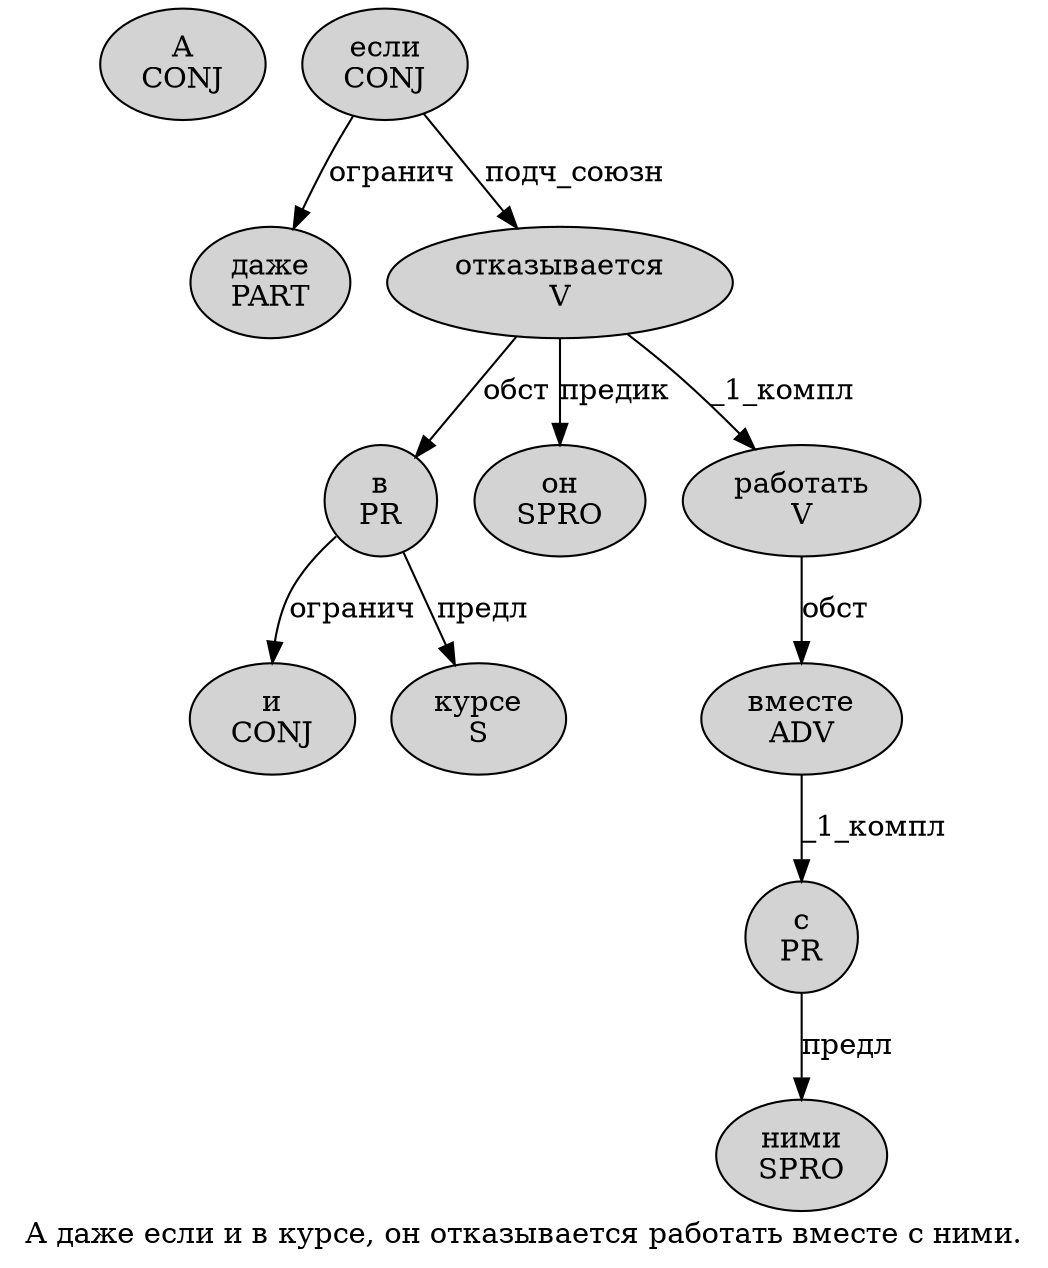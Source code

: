 digraph SENTENCE_2595 {
	graph [label="А даже если и в курсе, он отказывается работать вместе с ними."]
	node [style=filled]
		0 [label="А
CONJ" color="" fillcolor=lightgray penwidth=1 shape=ellipse]
		1 [label="даже
PART" color="" fillcolor=lightgray penwidth=1 shape=ellipse]
		2 [label="если
CONJ" color="" fillcolor=lightgray penwidth=1 shape=ellipse]
		3 [label="и
CONJ" color="" fillcolor=lightgray penwidth=1 shape=ellipse]
		4 [label="в
PR" color="" fillcolor=lightgray penwidth=1 shape=ellipse]
		5 [label="курсе
S" color="" fillcolor=lightgray penwidth=1 shape=ellipse]
		7 [label="он
SPRO" color="" fillcolor=lightgray penwidth=1 shape=ellipse]
		8 [label="отказывается
V" color="" fillcolor=lightgray penwidth=1 shape=ellipse]
		9 [label="работать
V" color="" fillcolor=lightgray penwidth=1 shape=ellipse]
		10 [label="вместе
ADV" color="" fillcolor=lightgray penwidth=1 shape=ellipse]
		11 [label="с
PR" color="" fillcolor=lightgray penwidth=1 shape=ellipse]
		12 [label="ними
SPRO" color="" fillcolor=lightgray penwidth=1 shape=ellipse]
			11 -> 12 [label="предл"]
			9 -> 10 [label="обст"]
			8 -> 4 [label="обст"]
			8 -> 7 [label="предик"]
			8 -> 9 [label="_1_компл"]
			10 -> 11 [label="_1_компл"]
			2 -> 1 [label="огранич"]
			2 -> 8 [label="подч_союзн"]
			4 -> 3 [label="огранич"]
			4 -> 5 [label="предл"]
}
